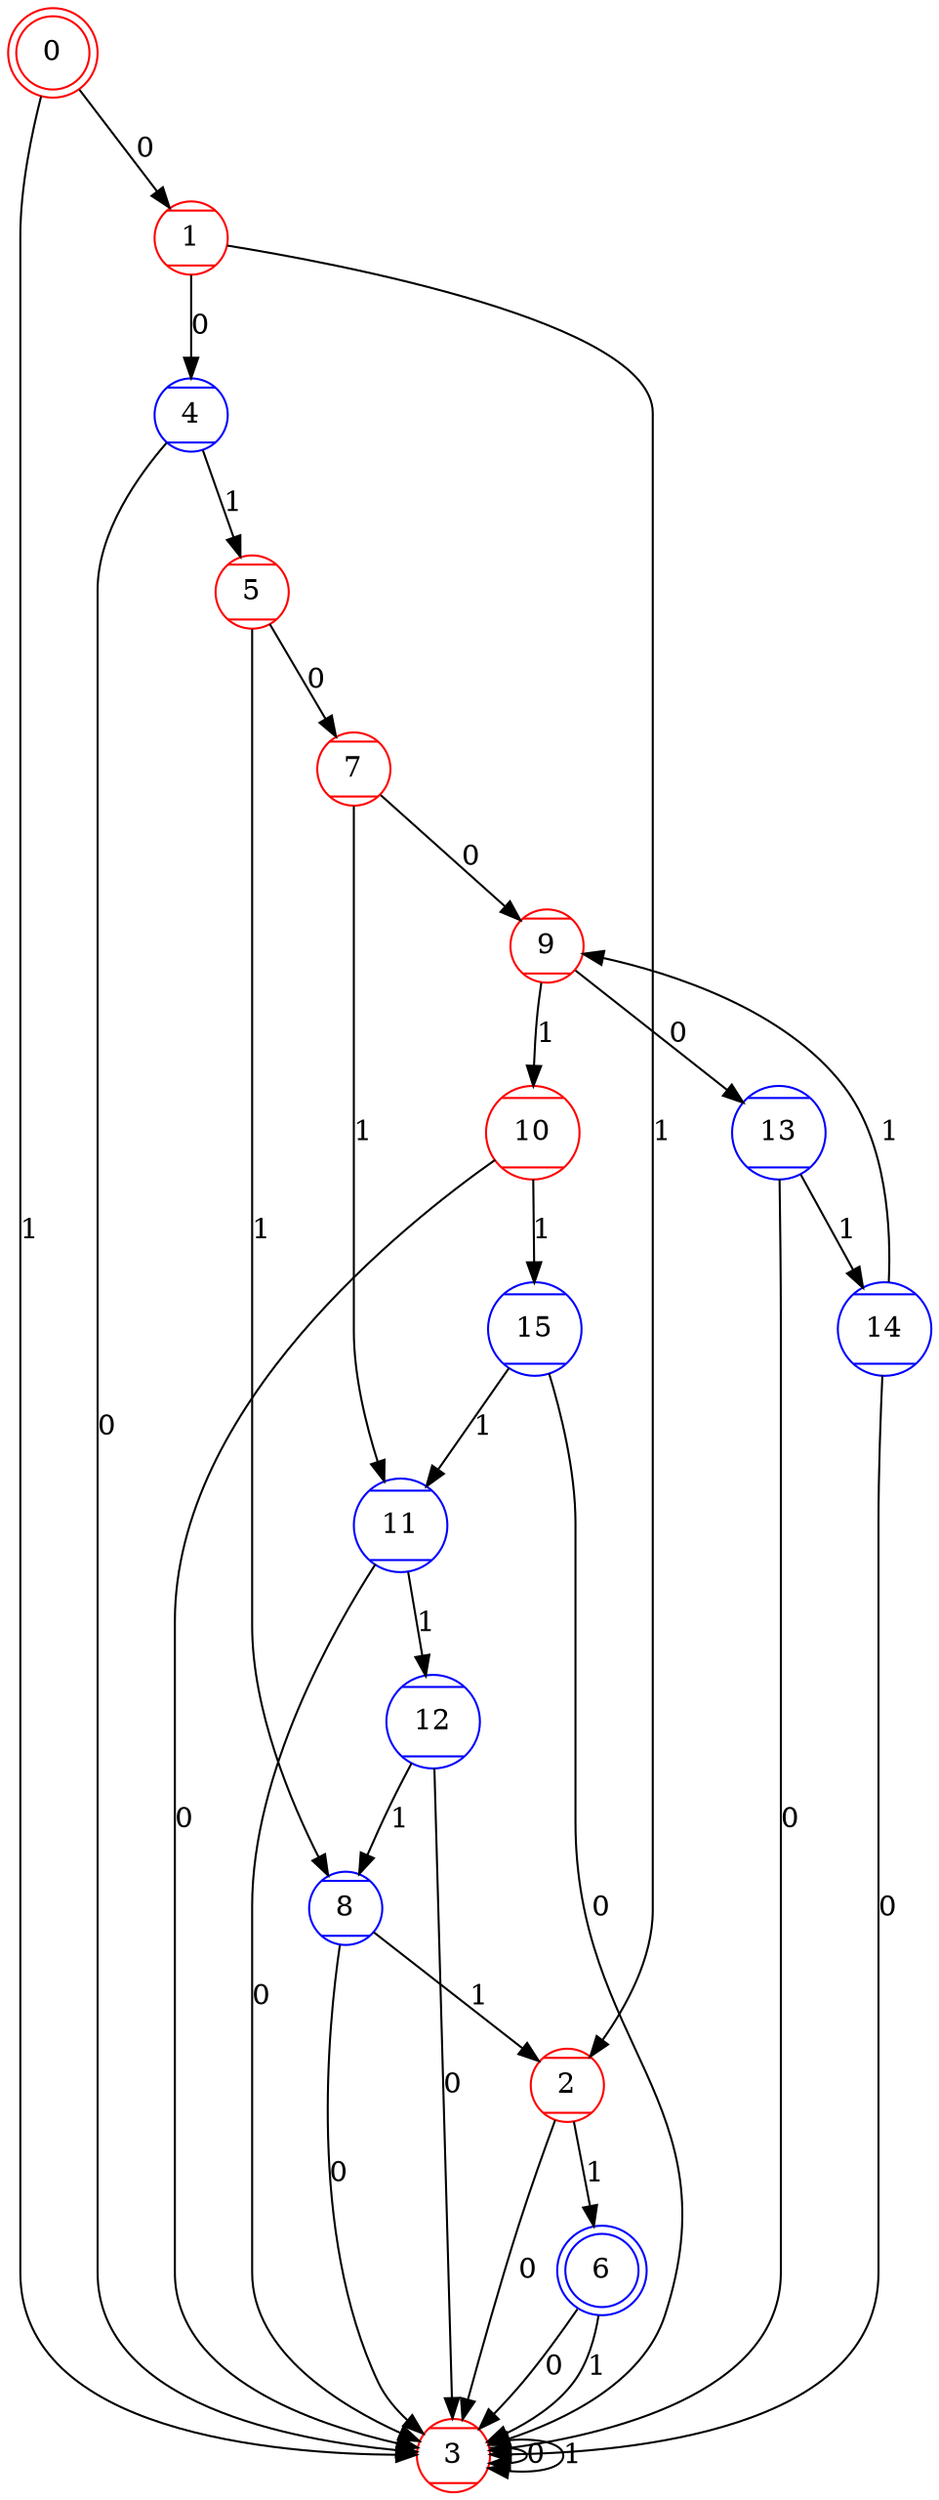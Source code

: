 digraph{
0 [color=red, style=striped, shape=doublecircle]
1 [color=red, style=striped, shape=Mcircle]
2 [color=red, style=striped, shape=Mcircle]
3 [color=red, style=striped, shape=Mcircle]
4 [color=blue, style=striped, shape=Mcircle]
5 [color=red, style=striped, shape=Mcircle]
6 [color=blue, style=striped, shape=doublecircle]
7 [color=red, style=striped, shape=Mcircle]
8 [color=blue, style=striped, shape=Mcircle]
9 [color=red, style=striped, shape=Mcircle]
10 [color=red, style=striped, shape=Mcircle]
11 [color=blue, style=striped, shape=Mcircle]
12 [color=blue, style=striped, shape=Mcircle]
13 [color=blue, style=striped, shape=Mcircle]
14 [color=blue, style=striped, shape=Mcircle]
15 [color=blue, style=striped, shape=Mcircle]
0->1 [label=0]
0->3 [label=1]
1->4 [label=0]
1->2 [label=1]
2->3 [label=0]
2->6 [label=1]
3->3 [label=0]
3->3 [label=1]
4->3 [label=0]
4->5 [label=1]
5->7 [label=0]
5->8 [label=1]
6->3 [label=0]
6->3 [label=1]
7->9 [label=0]
7->11 [label=1]
8->3 [label=0]
8->2 [label=1]
9->13 [label=0]
9->10 [label=1]
10->3 [label=0]
10->15 [label=1]
11->3 [label=0]
11->12 [label=1]
12->3 [label=0]
12->8 [label=1]
13->3 [label=0]
13->14 [label=1]
14->3 [label=0]
14->9 [label=1]
15->3 [label=0]
15->11 [label=1]
}